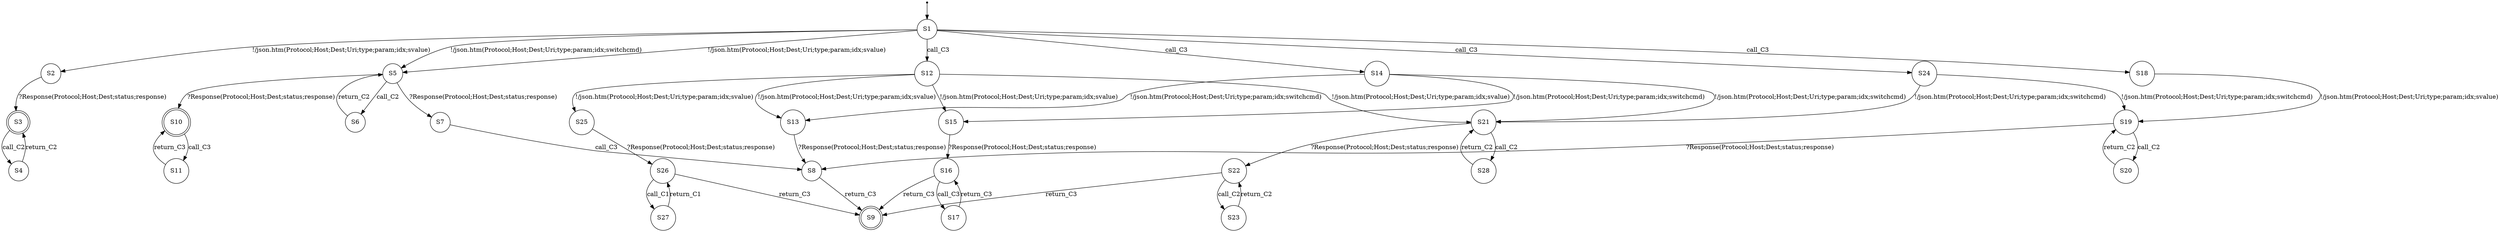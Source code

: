 digraph LTS {
S00[shape=point]
S1[label=S1,shape=circle];
S2[label=S2,shape=circle];
S3[label=S3,shape=doublecircle];
S4[label=S4,shape=circle];
S5[label=S5,shape=circle];
S6[label=S6,shape=circle];
S7[label=S7,shape=circle];
S8[label=S8,shape=circle];
S9[label=S9,shape=doublecircle];
S10[label=S10,shape=doublecircle];
S11[label=S11,shape=circle];
S12[label=S12,shape=circle];
S13[label=S13,shape=circle];
S14[label=S14,shape=circle];
S15[label=S15,shape=circle];
S16[label=S16,shape=circle];
S17[label=S17,shape=circle];
S18[label=S18,shape=circle];
S19[label=S19,shape=circle];
S20[label=S20,shape=circle];
S21[label=S21,shape=circle];
S22[label=S22,shape=circle];
S23[label=S23,shape=circle];
S24[label=S24,shape=circle];
S25[label=S25,shape=circle];
S26[label=S26,shape=circle];
S27[label=S27,shape=circle];
S28[label=S28,shape=circle];
S00 -> S1
S1 -> S2[label ="!/json.htm(Protocol;Host;Dest;Uri;type;param;idx;svalue)"];
S1 -> S5[label ="!/json.htm(Protocol;Host;Dest;Uri;type;param;idx;svalue)"];
S1 -> S5[label ="!/json.htm(Protocol;Host;Dest;Uri;type;param;idx;switchcmd)"];
S1 -> S12[label ="call_C3"];
S1 -> S14[label ="call_C3"];
S1 -> S18[label ="call_C3"];
S1 -> S24[label ="call_C3"];
S2 -> S3[label ="?Response(Protocol;Host;Dest;status;response)"];
S3 -> S4[label ="call_C2"];
S4 -> S3[label ="return_C2"];
S5 -> S6[label ="call_C2"];
S5 -> S7[label ="?Response(Protocol;Host;Dest;status;response)"];
S5 -> S10[label ="?Response(Protocol;Host;Dest;status;response)"];
S6 -> S5[label ="return_C2"];
S7 -> S8[label ="call_C3"];
S8 -> S9[label ="return_C3"];
S10 -> S11[label ="call_C3"];
S11 -> S10[label ="return_C3"];
S12 -> S13[label ="!/json.htm(Protocol;Host;Dest;Uri;type;param;idx;svalue)"];
S12 -> S15[label ="!/json.htm(Protocol;Host;Dest;Uri;type;param;idx;svalue)"];
S12 -> S21[label ="!/json.htm(Protocol;Host;Dest;Uri;type;param;idx;svalue)"];
S12 -> S25[label ="!/json.htm(Protocol;Host;Dest;Uri;type;param;idx;svalue)"];
S13 -> S8[label ="?Response(Protocol;Host;Dest;status;response)"];
S14 -> S13[label ="!/json.htm(Protocol;Host;Dest;Uri;type;param;idx;switchcmd)"];
S14 -> S15[label ="!/json.htm(Protocol;Host;Dest;Uri;type;param;idx;switchcmd)"];
S14 -> S21[label ="!/json.htm(Protocol;Host;Dest;Uri;type;param;idx;switchcmd)"];
S15 -> S16[label ="?Response(Protocol;Host;Dest;status;response)"];
S16 -> S9[label ="return_C3"];
S16 -> S17[label ="call_C3"];
S17 -> S16[label ="return_C3"];
S18 -> S19[label ="!/json.htm(Protocol;Host;Dest;Uri;type;param;idx;svalue)"];
S19 -> S8[label ="?Response(Protocol;Host;Dest;status;response)"];
S19 -> S20[label ="call_C2"];
S20 -> S19[label ="return_C2"];
S21 -> S22[label ="?Response(Protocol;Host;Dest;status;response)"];
S21 -> S28[label ="call_C2"];
S22 -> S9[label ="return_C3"];
S22 -> S23[label ="call_C2"];
S23 -> S22[label ="return_C2"];
S24 -> S19[label ="!/json.htm(Protocol;Host;Dest;Uri;type;param;idx;switchcmd)"];
S24 -> S21[label ="!/json.htm(Protocol;Host;Dest;Uri;type;param;idx;switchcmd)"];
S25 -> S26[label ="?Response(Protocol;Host;Dest;status;response)"];
S26 -> S9[label ="return_C3"];
S26 -> S27[label ="call_C1"];
S27 -> S26[label ="return_C1"];
S28 -> S21[label ="return_C2"];
}
